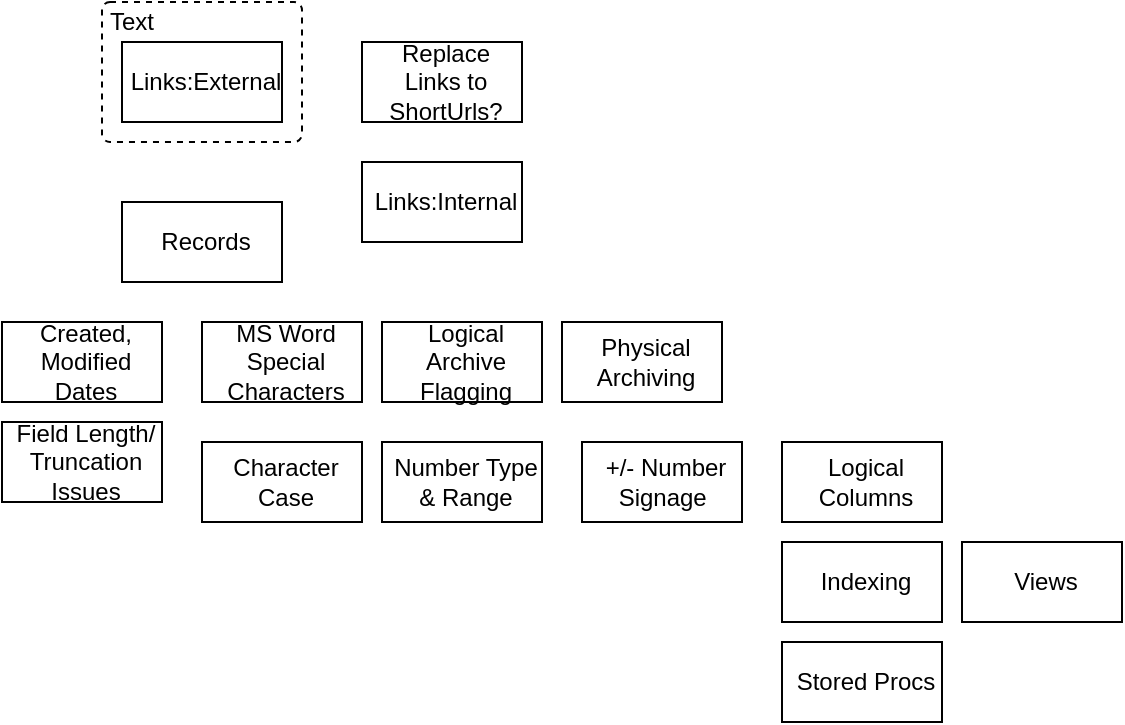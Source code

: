 <mxfile version="24.7.8">
  <diagram id="tFx8NVUHpEqBDBRQr2UT" name="Page-1">
    <mxGraphModel dx="780" dy="514" grid="1" gridSize="10" guides="1" tooltips="1" connect="1" arrows="1" fold="1" page="1" pageScale="1" pageWidth="850" pageHeight="1100" math="0" shadow="0">
      <root>
        <mxCell id="0" />
        <mxCell id="1" parent="0" />
        <mxCell id="s9tLqinfn0IwJTN6Mwgx-2" value="Text" style="rounded=1;whiteSpace=wrap;html=1;absoluteArcSize=1;arcSize=8;container=1;collapsible=0;recursiveResize=0;dashed=1;align=left;verticalAlign=top;spacing=0;spacingLeft=4;spacingTop=-2;spacingBottom=0;" parent="1" vertex="1">
          <mxGeometry x="270" y="100" width="100" height="70" as="geometry" />
        </mxCell>
        <mxCell id="s9tLqinfn0IwJTN6Mwgx-1" value="Links:External" style="rounded=0;whiteSpace=wrap;html=1;spacingBottom=0;spacingLeft=4;" parent="s9tLqinfn0IwJTN6Mwgx-2" vertex="1">
          <mxGeometry x="10" y="20" width="80" height="40" as="geometry" />
        </mxCell>
        <mxCell id="3hbLnrp9_bpLFZFguhfJ-1" value="Records" style="rounded=0;whiteSpace=wrap;html=1;spacingBottom=0;spacingLeft=4;" vertex="1" parent="1">
          <mxGeometry x="280" y="200" width="80" height="40" as="geometry" />
        </mxCell>
        <mxCell id="3hbLnrp9_bpLFZFguhfJ-2" value="Replace Links to ShortUrls?" style="rounded=0;whiteSpace=wrap;html=1;spacingBottom=0;spacingLeft=4;" vertex="1" parent="1">
          <mxGeometry x="400" y="120" width="80" height="40" as="geometry" />
        </mxCell>
        <mxCell id="3hbLnrp9_bpLFZFguhfJ-3" value="Links:Internal" style="rounded=0;whiteSpace=wrap;html=1;spacingBottom=0;spacingLeft=4;" vertex="1" parent="1">
          <mxGeometry x="400" y="180" width="80" height="40" as="geometry" />
        </mxCell>
        <mxCell id="3hbLnrp9_bpLFZFguhfJ-4" value="Created, Modified&lt;br&gt;Dates" style="rounded=0;whiteSpace=wrap;html=1;spacingBottom=0;spacingLeft=4;" vertex="1" parent="1">
          <mxGeometry x="220" y="260" width="80" height="40" as="geometry" />
        </mxCell>
        <mxCell id="3hbLnrp9_bpLFZFguhfJ-5" value="MS Word Special Characters" style="rounded=0;whiteSpace=wrap;html=1;spacingBottom=0;spacingLeft=4;" vertex="1" parent="1">
          <mxGeometry x="320" y="260" width="80" height="40" as="geometry" />
        </mxCell>
        <mxCell id="3hbLnrp9_bpLFZFguhfJ-6" value="Logical Archive Flagging" style="rounded=0;whiteSpace=wrap;html=1;spacingBottom=0;spacingLeft=4;" vertex="1" parent="1">
          <mxGeometry x="410" y="260" width="80" height="40" as="geometry" />
        </mxCell>
        <mxCell id="3hbLnrp9_bpLFZFguhfJ-7" value="Physical Archiving" style="rounded=0;whiteSpace=wrap;html=1;spacingBottom=0;spacingLeft=4;" vertex="1" parent="1">
          <mxGeometry x="500" y="260" width="80" height="40" as="geometry" />
        </mxCell>
        <mxCell id="3hbLnrp9_bpLFZFguhfJ-8" value="Field Length/ Truncation Issues" style="rounded=0;whiteSpace=wrap;html=1;spacingBottom=0;spacingLeft=4;" vertex="1" parent="1">
          <mxGeometry x="220" y="310" width="80" height="40" as="geometry" />
        </mxCell>
        <mxCell id="3hbLnrp9_bpLFZFguhfJ-10" value="Character Case" style="rounded=0;whiteSpace=wrap;html=1;spacingBottom=0;spacingLeft=4;" vertex="1" parent="1">
          <mxGeometry x="320" y="320" width="80" height="40" as="geometry" />
        </mxCell>
        <mxCell id="3hbLnrp9_bpLFZFguhfJ-13" value="Number Type &amp;amp; Range" style="rounded=0;whiteSpace=wrap;html=1;spacingBottom=0;spacingLeft=4;" vertex="1" parent="1">
          <mxGeometry x="410" y="320" width="80" height="40" as="geometry" />
        </mxCell>
        <mxCell id="3hbLnrp9_bpLFZFguhfJ-14" value="+/- Number Signage&amp;nbsp;" style="rounded=0;whiteSpace=wrap;html=1;spacingBottom=0;spacingLeft=4;" vertex="1" parent="1">
          <mxGeometry x="510" y="320" width="80" height="40" as="geometry" />
        </mxCell>
        <mxCell id="3hbLnrp9_bpLFZFguhfJ-15" value="Logical Columns" style="rounded=0;whiteSpace=wrap;html=1;spacingBottom=0;spacingLeft=4;" vertex="1" parent="1">
          <mxGeometry x="610" y="320" width="80" height="40" as="geometry" />
        </mxCell>
        <mxCell id="3hbLnrp9_bpLFZFguhfJ-16" value="Indexing" style="rounded=0;whiteSpace=wrap;html=1;spacingBottom=0;spacingLeft=4;" vertex="1" parent="1">
          <mxGeometry x="610" y="370" width="80" height="40" as="geometry" />
        </mxCell>
        <mxCell id="3hbLnrp9_bpLFZFguhfJ-17" value="Stored Procs" style="rounded=0;whiteSpace=wrap;html=1;spacingBottom=0;spacingLeft=4;" vertex="1" parent="1">
          <mxGeometry x="610" y="420" width="80" height="40" as="geometry" />
        </mxCell>
        <mxCell id="3hbLnrp9_bpLFZFguhfJ-18" value="Views" style="rounded=0;whiteSpace=wrap;html=1;spacingBottom=0;spacingLeft=4;" vertex="1" parent="1">
          <mxGeometry x="700" y="370" width="80" height="40" as="geometry" />
        </mxCell>
      </root>
    </mxGraphModel>
  </diagram>
</mxfile>
